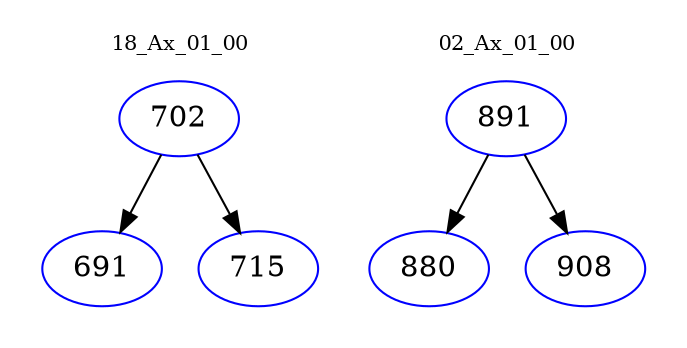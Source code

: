 digraph{
subgraph cluster_0 {
color = white
label = "18_Ax_01_00";
fontsize=10;
T0_702 [label="702", color="blue"]
T0_702 -> T0_691 [color="black"]
T0_691 [label="691", color="blue"]
T0_702 -> T0_715 [color="black"]
T0_715 [label="715", color="blue"]
}
subgraph cluster_1 {
color = white
label = "02_Ax_01_00";
fontsize=10;
T1_891 [label="891", color="blue"]
T1_891 -> T1_880 [color="black"]
T1_880 [label="880", color="blue"]
T1_891 -> T1_908 [color="black"]
T1_908 [label="908", color="blue"]
}
}
